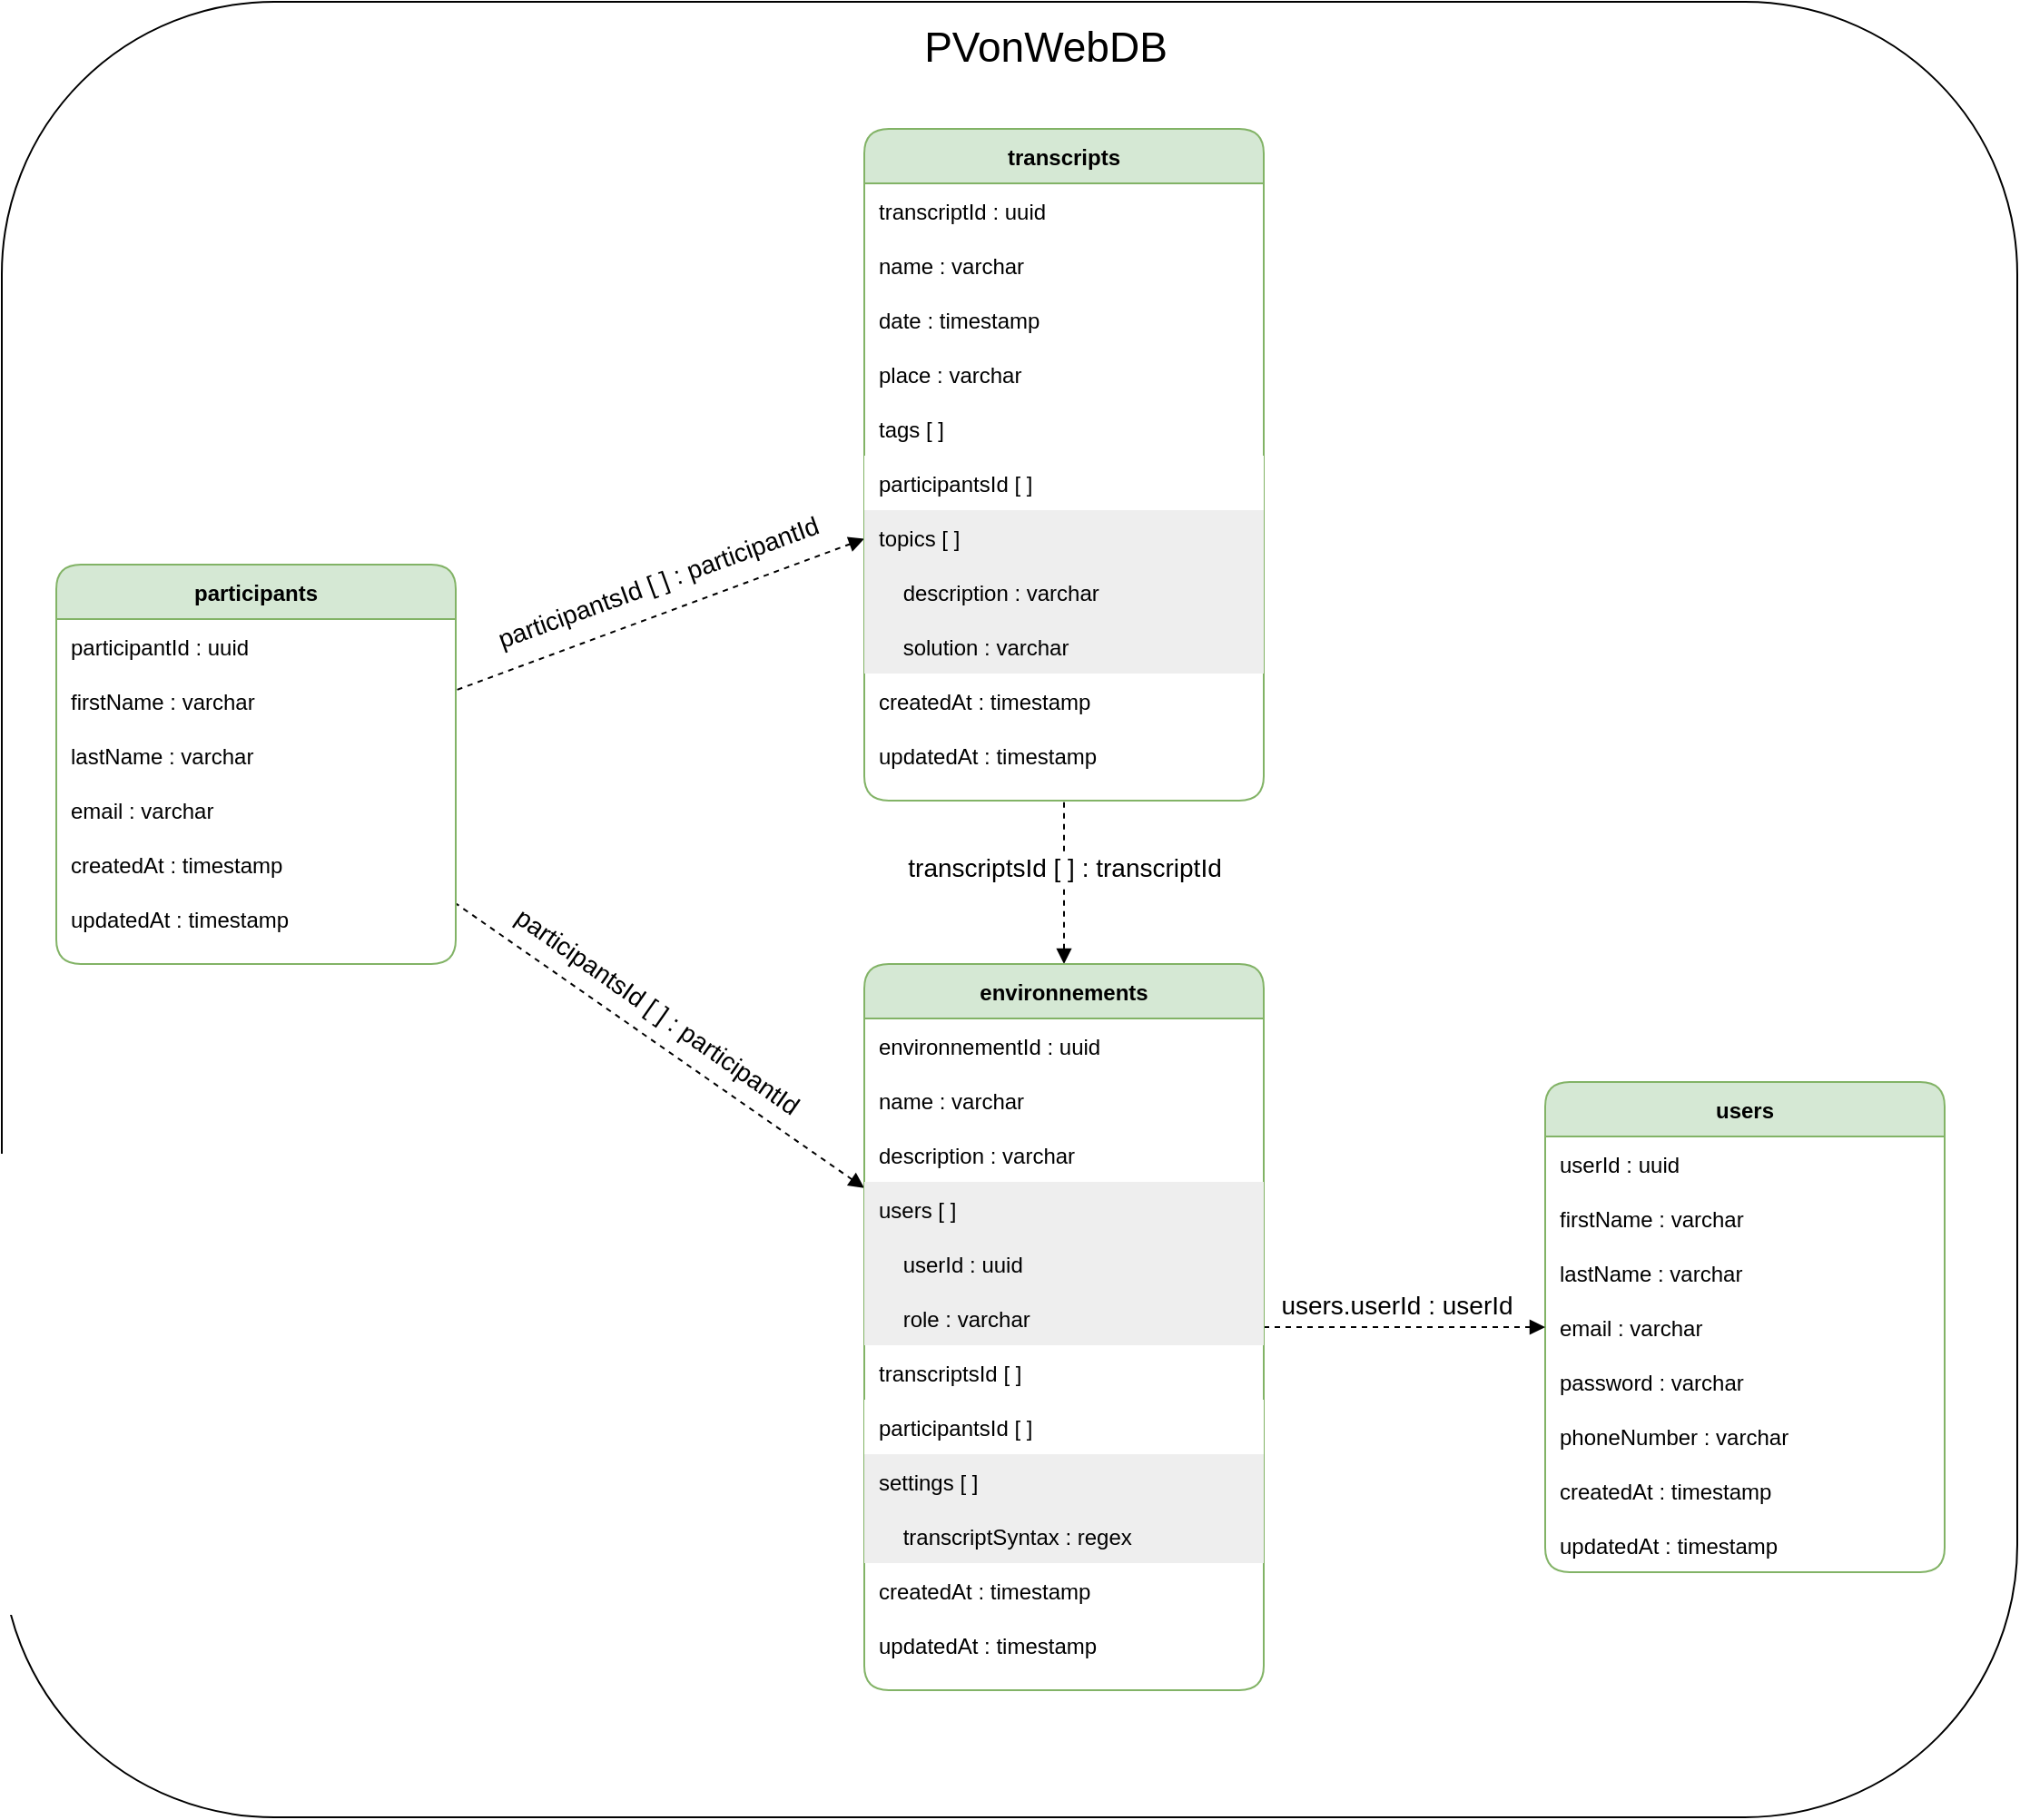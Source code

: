 <mxfile version="20.8.5" type="device"><diagram id="R2lEEEUBdFMjLlhIrx00" name="Page-1"><mxGraphModel dx="2390" dy="1245" grid="1" gridSize="10" guides="1" tooltips="1" connect="1" arrows="1" fold="1" page="1" pageScale="1" pageWidth="850" pageHeight="1100" math="0" shadow="0" extFonts="Permanent Marker^https://fonts.googleapis.com/css?family=Permanent+Marker"><root><mxCell id="0"/><mxCell id="1" parent="0"/><mxCell id="WS94sjK1EqQb1p9_KVSN-15" value="" style="rounded=1;whiteSpace=wrap;html=1;fillColor=none;" vertex="1" parent="1"><mxGeometry width="1110" height="1000" as="geometry"/></mxCell><mxCell id="C-vyLk0tnHw3VtMMgP7b-23" value="users" style="shape=table;startSize=30;container=1;collapsible=1;childLayout=tableLayout;fixedRows=1;rowLines=0;fontStyle=1;align=center;resizeLast=1;rounded=1;fillColor=#d5e8d4;strokeColor=#82b366;swimlaneLine=1;swimlaneFillColor=default;" parent="1" vertex="1"><mxGeometry x="850" y="595" width="220" height="270" as="geometry"/></mxCell><mxCell id="C-vyLk0tnHw3VtMMgP7b-27" value="" style="shape=partialRectangle;collapsible=0;dropTarget=0;pointerEvents=0;fillColor=none;points=[[0,0.5],[1,0.5]];portConstraint=eastwest;top=0;left=0;right=0;bottom=0;" parent="C-vyLk0tnHw3VtMMgP7b-23" vertex="1"><mxGeometry y="30" width="220" height="30" as="geometry"/></mxCell><mxCell id="C-vyLk0tnHw3VtMMgP7b-29" value="userId : uuid" style="shape=partialRectangle;overflow=hidden;connectable=0;fillColor=none;top=0;left=0;bottom=0;right=0;align=left;spacingLeft=6;" parent="C-vyLk0tnHw3VtMMgP7b-27" vertex="1"><mxGeometry width="220" height="30" as="geometry"><mxRectangle width="220" height="30" as="alternateBounds"/></mxGeometry></mxCell><mxCell id="XOmV6FHvG9RzrbjpGp2Q-1" style="shape=partialRectangle;collapsible=0;dropTarget=0;pointerEvents=0;fillColor=none;points=[[0,0.5],[1,0.5]];portConstraint=eastwest;top=0;left=0;right=0;bottom=0;" parent="C-vyLk0tnHw3VtMMgP7b-23" vertex="1"><mxGeometry y="60" width="220" height="30" as="geometry"/></mxCell><mxCell id="XOmV6FHvG9RzrbjpGp2Q-2" value="firstName : varchar" style="shape=partialRectangle;overflow=hidden;connectable=0;fillColor=none;top=0;left=0;bottom=0;right=0;align=left;spacingLeft=6;" parent="XOmV6FHvG9RzrbjpGp2Q-1" vertex="1"><mxGeometry width="220" height="30" as="geometry"><mxRectangle width="220" height="30" as="alternateBounds"/></mxGeometry></mxCell><mxCell id="XOmV6FHvG9RzrbjpGp2Q-7" style="shape=partialRectangle;collapsible=0;dropTarget=0;pointerEvents=0;fillColor=none;points=[[0,0.5],[1,0.5]];portConstraint=eastwest;top=0;left=0;right=0;bottom=0;" parent="C-vyLk0tnHw3VtMMgP7b-23" vertex="1"><mxGeometry y="90" width="220" height="30" as="geometry"/></mxCell><mxCell id="XOmV6FHvG9RzrbjpGp2Q-8" value="lastName : varchar" style="shape=partialRectangle;overflow=hidden;connectable=0;fillColor=none;top=0;left=0;bottom=0;right=0;align=left;spacingLeft=6;" parent="XOmV6FHvG9RzrbjpGp2Q-7" vertex="1"><mxGeometry width="220" height="30" as="geometry"><mxRectangle width="220" height="30" as="alternateBounds"/></mxGeometry></mxCell><mxCell id="XOmV6FHvG9RzrbjpGp2Q-5" style="shape=partialRectangle;collapsible=0;dropTarget=0;pointerEvents=0;fillColor=none;points=[[0,0.5],[1,0.5]];portConstraint=eastwest;top=0;left=0;right=0;bottom=0;" parent="C-vyLk0tnHw3VtMMgP7b-23" vertex="1"><mxGeometry y="120" width="220" height="30" as="geometry"/></mxCell><mxCell id="XOmV6FHvG9RzrbjpGp2Q-6" value="email : varchar" style="shape=partialRectangle;overflow=hidden;connectable=0;fillColor=none;top=0;left=0;bottom=0;right=0;align=left;spacingLeft=6;" parent="XOmV6FHvG9RzrbjpGp2Q-5" vertex="1"><mxGeometry width="220" height="30" as="geometry"><mxRectangle width="220" height="30" as="alternateBounds"/></mxGeometry></mxCell><mxCell id="XOmV6FHvG9RzrbjpGp2Q-3" style="shape=partialRectangle;collapsible=0;dropTarget=0;pointerEvents=0;fillColor=none;points=[[0,0.5],[1,0.5]];portConstraint=eastwest;top=0;left=0;right=0;bottom=0;" parent="C-vyLk0tnHw3VtMMgP7b-23" vertex="1"><mxGeometry y="150" width="220" height="30" as="geometry"/></mxCell><mxCell id="XOmV6FHvG9RzrbjpGp2Q-4" value="password : varchar" style="shape=partialRectangle;overflow=hidden;connectable=0;fillColor=none;top=0;left=0;bottom=0;right=0;align=left;spacingLeft=6;" parent="XOmV6FHvG9RzrbjpGp2Q-3" vertex="1"><mxGeometry width="220" height="30" as="geometry"><mxRectangle width="220" height="30" as="alternateBounds"/></mxGeometry></mxCell><mxCell id="WS94sjK1EqQb1p9_KVSN-3" style="shape=partialRectangle;collapsible=0;dropTarget=0;pointerEvents=0;fillColor=none;points=[[0,0.5],[1,0.5]];portConstraint=eastwest;top=0;left=0;right=0;bottom=0;" vertex="1" parent="C-vyLk0tnHw3VtMMgP7b-23"><mxGeometry y="180" width="220" height="30" as="geometry"/></mxCell><mxCell id="WS94sjK1EqQb1p9_KVSN-4" value="phoneNumber : varchar" style="shape=partialRectangle;overflow=hidden;connectable=0;fillColor=none;top=0;left=0;bottom=0;right=0;align=left;spacingLeft=6;" vertex="1" parent="WS94sjK1EqQb1p9_KVSN-3"><mxGeometry width="220" height="30" as="geometry"><mxRectangle width="220" height="30" as="alternateBounds"/></mxGeometry></mxCell><mxCell id="WS94sjK1EqQb1p9_KVSN-32" style="shape=partialRectangle;collapsible=0;dropTarget=0;pointerEvents=0;fillColor=none;points=[[0,0.5],[1,0.5]];portConstraint=eastwest;top=0;left=0;right=0;bottom=0;" vertex="1" parent="C-vyLk0tnHw3VtMMgP7b-23"><mxGeometry y="210" width="220" height="30" as="geometry"/></mxCell><mxCell id="WS94sjK1EqQb1p9_KVSN-33" value="createdAt : timestamp" style="shape=partialRectangle;overflow=hidden;connectable=0;fillColor=none;top=0;left=0;bottom=0;right=0;align=left;spacingLeft=6;" vertex="1" parent="WS94sjK1EqQb1p9_KVSN-32"><mxGeometry width="220" height="30" as="geometry"><mxRectangle width="220" height="30" as="alternateBounds"/></mxGeometry></mxCell><mxCell id="WS94sjK1EqQb1p9_KVSN-30" style="shape=partialRectangle;collapsible=0;dropTarget=0;pointerEvents=0;fillColor=none;points=[[0,0.5],[1,0.5]];portConstraint=eastwest;top=0;left=0;right=0;bottom=0;" vertex="1" parent="C-vyLk0tnHw3VtMMgP7b-23"><mxGeometry y="240" width="220" height="30" as="geometry"/></mxCell><mxCell id="WS94sjK1EqQb1p9_KVSN-31" value="updatedAt : timestamp" style="shape=partialRectangle;overflow=hidden;connectable=0;fillColor=none;top=0;left=0;bottom=0;right=0;align=left;spacingLeft=6;" vertex="1" parent="WS94sjK1EqQb1p9_KVSN-30"><mxGeometry width="220" height="30" as="geometry"><mxRectangle width="220" height="30" as="alternateBounds"/></mxGeometry></mxCell><mxCell id="XOmV6FHvG9RzrbjpGp2Q-68" style="rounded=0;orthogonalLoop=1;jettySize=auto;html=1;endArrow=none;endFill=0;dashed=1;startArrow=block;startFill=1;" parent="1" source="XOmV6FHvG9RzrbjpGp2Q-9" target="XOmV6FHvG9RzrbjpGp2Q-53" edge="1"><mxGeometry relative="1" as="geometry"/></mxCell><mxCell id="WS94sjK1EqQb1p9_KVSN-44" value="participantsId [ ] : participantId" style="edgeLabel;html=1;align=center;verticalAlign=middle;resizable=0;points=[];fontSize=14;rotation=-20;" vertex="1" connectable="0" parent="XOmV6FHvG9RzrbjpGp2Q-68"><mxGeometry x="0.136" y="-2" relative="1" as="geometry"><mxPoint x="14" y="-22" as="offset"/></mxGeometry></mxCell><mxCell id="XOmV6FHvG9RzrbjpGp2Q-9" value="transcripts" style="shape=table;startSize=30;container=1;collapsible=1;childLayout=tableLayout;fixedRows=1;rowLines=0;fontStyle=1;align=center;resizeLast=1;rounded=1;fillColor=#d5e8d4;strokeColor=#82b366;swimlaneLine=1;swimlaneFillColor=default;" parent="1" vertex="1"><mxGeometry x="475" y="70" width="220" height="370" as="geometry"/></mxCell><mxCell id="XOmV6FHvG9RzrbjpGp2Q-10" value="" style="shape=partialRectangle;collapsible=0;dropTarget=0;pointerEvents=0;fillColor=none;points=[[0,0.5],[1,0.5]];portConstraint=eastwest;top=0;left=0;right=0;bottom=0;" parent="XOmV6FHvG9RzrbjpGp2Q-9" vertex="1"><mxGeometry y="30" width="220" height="30" as="geometry"/></mxCell><mxCell id="XOmV6FHvG9RzrbjpGp2Q-11" value="transcriptId : uuid" style="shape=partialRectangle;overflow=hidden;connectable=0;fillColor=none;top=0;left=0;bottom=0;right=0;align=left;spacingLeft=6;" parent="XOmV6FHvG9RzrbjpGp2Q-10" vertex="1"><mxGeometry width="220" height="30" as="geometry"><mxRectangle width="220" height="30" as="alternateBounds"/></mxGeometry></mxCell><mxCell id="WS94sjK1EqQb1p9_KVSN-48" style="shape=partialRectangle;collapsible=0;dropTarget=0;pointerEvents=0;fillColor=none;points=[[0,0.5],[1,0.5]];portConstraint=eastwest;top=0;left=0;right=0;bottom=0;" vertex="1" parent="XOmV6FHvG9RzrbjpGp2Q-9"><mxGeometry y="60" width="220" height="30" as="geometry"/></mxCell><mxCell id="WS94sjK1EqQb1p9_KVSN-49" value="name : varchar" style="shape=partialRectangle;overflow=hidden;connectable=0;fillColor=none;top=0;left=0;bottom=0;right=0;align=left;spacingLeft=6;" vertex="1" parent="WS94sjK1EqQb1p9_KVSN-48"><mxGeometry width="220" height="30" as="geometry"><mxRectangle width="220" height="30" as="alternateBounds"/></mxGeometry></mxCell><mxCell id="XOmV6FHvG9RzrbjpGp2Q-12" style="shape=partialRectangle;collapsible=0;dropTarget=0;pointerEvents=0;fillColor=none;points=[[0,0.5],[1,0.5]];portConstraint=eastwest;top=0;left=0;right=0;bottom=0;" parent="XOmV6FHvG9RzrbjpGp2Q-9" vertex="1"><mxGeometry y="90" width="220" height="30" as="geometry"/></mxCell><mxCell id="XOmV6FHvG9RzrbjpGp2Q-13" value="date : timestamp" style="shape=partialRectangle;overflow=hidden;connectable=0;fillColor=none;top=0;left=0;bottom=0;right=0;align=left;spacingLeft=6;" parent="XOmV6FHvG9RzrbjpGp2Q-12" vertex="1"><mxGeometry width="220" height="30" as="geometry"><mxRectangle width="220" height="30" as="alternateBounds"/></mxGeometry></mxCell><mxCell id="XOmV6FHvG9RzrbjpGp2Q-14" style="shape=partialRectangle;collapsible=0;dropTarget=0;pointerEvents=0;fillColor=none;points=[[0,0.5],[1,0.5]];portConstraint=eastwest;top=0;left=0;right=0;bottom=0;" parent="XOmV6FHvG9RzrbjpGp2Q-9" vertex="1"><mxGeometry y="120" width="220" height="30" as="geometry"/></mxCell><mxCell id="XOmV6FHvG9RzrbjpGp2Q-15" value="place : varchar" style="shape=partialRectangle;overflow=hidden;connectable=0;fillColor=none;top=0;left=0;bottom=0;right=0;align=left;spacingLeft=6;" parent="XOmV6FHvG9RzrbjpGp2Q-14" vertex="1"><mxGeometry width="220" height="30" as="geometry"><mxRectangle width="220" height="30" as="alternateBounds"/></mxGeometry></mxCell><mxCell id="WS94sjK1EqQb1p9_KVSN-50" style="shape=partialRectangle;collapsible=0;dropTarget=0;pointerEvents=0;fillColor=none;points=[[0,0.5],[1,0.5]];portConstraint=eastwest;top=0;left=0;right=0;bottom=0;" vertex="1" parent="XOmV6FHvG9RzrbjpGp2Q-9"><mxGeometry y="150" width="220" height="30" as="geometry"/></mxCell><mxCell id="WS94sjK1EqQb1p9_KVSN-51" value="tags [ ]" style="shape=partialRectangle;overflow=hidden;connectable=0;fillColor=none;top=0;left=0;bottom=0;right=0;align=left;spacingLeft=6;" vertex="1" parent="WS94sjK1EqQb1p9_KVSN-50"><mxGeometry width="220" height="30" as="geometry"><mxRectangle width="220" height="30" as="alternateBounds"/></mxGeometry></mxCell><mxCell id="XOmV6FHvG9RzrbjpGp2Q-20" style="shape=partialRectangle;collapsible=0;dropTarget=0;pointerEvents=0;fillColor=none;points=[[0,0.5],[1,0.5]];portConstraint=eastwest;top=0;left=0;right=0;bottom=0;" parent="XOmV6FHvG9RzrbjpGp2Q-9" vertex="1"><mxGeometry y="180" width="220" height="30" as="geometry"/></mxCell><mxCell id="XOmV6FHvG9RzrbjpGp2Q-21" value="participantsId [ ]" style="shape=partialRectangle;overflow=hidden;connectable=0;top=0;left=0;bottom=0;right=0;align=left;spacingLeft=6;" parent="XOmV6FHvG9RzrbjpGp2Q-20" vertex="1"><mxGeometry width="220" height="30" as="geometry"><mxRectangle width="220" height="30" as="alternateBounds"/></mxGeometry></mxCell><mxCell id="XOmV6FHvG9RzrbjpGp2Q-86" style="shape=partialRectangle;collapsible=0;dropTarget=0;pointerEvents=0;fillColor=none;points=[[0,0.5],[1,0.5]];portConstraint=eastwest;top=0;left=0;right=0;bottom=0;" parent="XOmV6FHvG9RzrbjpGp2Q-9" vertex="1"><mxGeometry y="210" width="220" height="30" as="geometry"/></mxCell><mxCell id="XOmV6FHvG9RzrbjpGp2Q-87" value="topics [ ]" style="shape=partialRectangle;overflow=hidden;connectable=0;fillColor=#eeeeee;top=0;left=0;bottom=0;right=0;align=left;spacingLeft=6;strokeColor=#36393d;" parent="XOmV6FHvG9RzrbjpGp2Q-86" vertex="1"><mxGeometry width="220" height="30" as="geometry"><mxRectangle width="220" height="30" as="alternateBounds"/></mxGeometry></mxCell><mxCell id="WS94sjK1EqQb1p9_KVSN-13" style="shape=partialRectangle;collapsible=0;dropTarget=0;pointerEvents=0;fillColor=none;points=[[0,0.5],[1,0.5]];portConstraint=eastwest;top=0;left=0;right=0;bottom=0;" vertex="1" parent="XOmV6FHvG9RzrbjpGp2Q-9"><mxGeometry y="240" width="220" height="30" as="geometry"/></mxCell><mxCell id="WS94sjK1EqQb1p9_KVSN-14" value="    description : varchar" style="shape=partialRectangle;overflow=hidden;connectable=0;fillColor=#eeeeee;top=0;left=0;bottom=0;right=0;align=left;spacingLeft=6;strokeColor=#36393d;" vertex="1" parent="WS94sjK1EqQb1p9_KVSN-13"><mxGeometry width="220" height="30" as="geometry"><mxRectangle width="220" height="30" as="alternateBounds"/></mxGeometry></mxCell><mxCell id="WS94sjK1EqQb1p9_KVSN-11" style="shape=partialRectangle;collapsible=0;dropTarget=0;pointerEvents=0;fillColor=none;points=[[0,0.5],[1,0.5]];portConstraint=eastwest;top=0;left=0;right=0;bottom=0;" vertex="1" parent="XOmV6FHvG9RzrbjpGp2Q-9"><mxGeometry y="270" width="220" height="30" as="geometry"/></mxCell><mxCell id="WS94sjK1EqQb1p9_KVSN-12" value="    solution : varchar" style="shape=partialRectangle;overflow=hidden;connectable=0;fillColor=#eeeeee;top=0;left=0;bottom=0;right=0;align=left;spacingLeft=6;strokeColor=#36393d;" vertex="1" parent="WS94sjK1EqQb1p9_KVSN-11"><mxGeometry width="220" height="30" as="geometry"><mxRectangle width="220" height="30" as="alternateBounds"/></mxGeometry></mxCell><mxCell id="WS94sjK1EqQb1p9_KVSN-19" style="shape=partialRectangle;collapsible=0;dropTarget=0;pointerEvents=0;fillColor=none;points=[[0,0.5],[1,0.5]];portConstraint=eastwest;top=0;left=0;right=0;bottom=0;" vertex="1" parent="XOmV6FHvG9RzrbjpGp2Q-9"><mxGeometry y="300" width="220" height="30" as="geometry"/></mxCell><mxCell id="WS94sjK1EqQb1p9_KVSN-20" value="createdAt : timestamp" style="shape=partialRectangle;overflow=hidden;connectable=0;fillColor=none;top=0;left=0;bottom=0;right=0;align=left;spacingLeft=6;" vertex="1" parent="WS94sjK1EqQb1p9_KVSN-19"><mxGeometry width="220" height="30" as="geometry"><mxRectangle width="220" height="30" as="alternateBounds"/></mxGeometry></mxCell><mxCell id="WS94sjK1EqQb1p9_KVSN-21" style="shape=partialRectangle;collapsible=0;dropTarget=0;pointerEvents=0;fillColor=none;points=[[0,0.5],[1,0.5]];portConstraint=eastwest;top=0;left=0;right=0;bottom=0;" vertex="1" parent="XOmV6FHvG9RzrbjpGp2Q-9"><mxGeometry y="330" width="220" height="30" as="geometry"/></mxCell><mxCell id="WS94sjK1EqQb1p9_KVSN-22" value="updatedAt : timestamp" style="shape=partialRectangle;overflow=hidden;connectable=0;fillColor=none;top=0;left=0;bottom=0;right=0;align=left;spacingLeft=6;" vertex="1" parent="WS94sjK1EqQb1p9_KVSN-21"><mxGeometry width="220" height="30" as="geometry"><mxRectangle width="220" height="30" as="alternateBounds"/></mxGeometry></mxCell><mxCell id="XOmV6FHvG9RzrbjpGp2Q-66" style="edgeStyle=orthogonalEdgeStyle;rounded=0;orthogonalLoop=1;jettySize=auto;html=1;entryX=0.5;entryY=1;entryDx=0;entryDy=0;endArrow=none;endFill=0;dashed=1;startArrow=block;startFill=1;" parent="1" source="XOmV6FHvG9RzrbjpGp2Q-31" target="XOmV6FHvG9RzrbjpGp2Q-9" edge="1"><mxGeometry relative="1" as="geometry"/></mxCell><mxCell id="WS94sjK1EqQb1p9_KVSN-47" value="transcriptsId [ ] : transcriptId" style="edgeLabel;html=1;align=center;verticalAlign=middle;resizable=0;points=[];fontSize=14;" vertex="1" connectable="0" parent="XOmV6FHvG9RzrbjpGp2Q-66"><mxGeometry x="-0.29" y="1" relative="1" as="geometry"><mxPoint x="1" y="-21" as="offset"/></mxGeometry></mxCell><mxCell id="WS94sjK1EqQb1p9_KVSN-5" style="rounded=0;orthogonalLoop=1;jettySize=auto;html=1;dashed=1;startArrow=none;startFill=0;endArrow=block;endFill=1;" edge="1" parent="1" source="XOmV6FHvG9RzrbjpGp2Q-31" target="C-vyLk0tnHw3VtMMgP7b-23"><mxGeometry relative="1" as="geometry"/></mxCell><mxCell id="WS94sjK1EqQb1p9_KVSN-42" value="&lt;font style=&quot;font-size: 14px;&quot;&gt;users.userId : userId&lt;/font&gt;" style="edgeLabel;html=1;align=center;verticalAlign=middle;resizable=0;points=[];fontSize=23;" vertex="1" connectable="0" parent="WS94sjK1EqQb1p9_KVSN-5"><mxGeometry x="-0.474" relative="1" as="geometry"><mxPoint x="32" y="-15" as="offset"/></mxGeometry></mxCell><mxCell id="WS94sjK1EqQb1p9_KVSN-8" style="edgeStyle=none;rounded=0;orthogonalLoop=1;jettySize=auto;html=1;dashed=1;startArrow=block;startFill=1;endArrow=none;endFill=0;" edge="1" parent="1" source="XOmV6FHvG9RzrbjpGp2Q-31" target="XOmV6FHvG9RzrbjpGp2Q-53"><mxGeometry relative="1" as="geometry"/></mxCell><mxCell id="WS94sjK1EqQb1p9_KVSN-43" value="participantsId [ ] : participantId" style="edgeLabel;html=1;align=center;verticalAlign=middle;resizable=0;points=[];fontSize=14;rotation=35;" vertex="1" connectable="0" parent="WS94sjK1EqQb1p9_KVSN-8"><mxGeometry x="0.219" y="-2" relative="1" as="geometry"><mxPoint x="22" y="-1" as="offset"/></mxGeometry></mxCell><mxCell id="XOmV6FHvG9RzrbjpGp2Q-31" value="environnements" style="shape=table;startSize=30;container=1;collapsible=1;childLayout=tableLayout;fixedRows=1;rowLines=0;fontStyle=1;align=center;resizeLast=1;rounded=1;fillColor=#d5e8d4;strokeColor=#82b366;swimlaneLine=1;swimlaneFillColor=default;" parent="1" vertex="1"><mxGeometry x="475" y="530" width="220" height="400" as="geometry"/></mxCell><mxCell id="XOmV6FHvG9RzrbjpGp2Q-32" value="" style="shape=partialRectangle;collapsible=0;dropTarget=0;pointerEvents=0;fillColor=none;points=[[0,0.5],[1,0.5]];portConstraint=eastwest;top=0;left=0;right=0;bottom=0;" parent="XOmV6FHvG9RzrbjpGp2Q-31" vertex="1"><mxGeometry y="30" width="220" height="30" as="geometry"/></mxCell><mxCell id="XOmV6FHvG9RzrbjpGp2Q-33" value="environnementId : uuid" style="shape=partialRectangle;overflow=hidden;connectable=0;fillColor=none;top=0;left=0;bottom=0;right=0;align=left;spacingLeft=6;" parent="XOmV6FHvG9RzrbjpGp2Q-32" vertex="1"><mxGeometry width="220" height="30" as="geometry"><mxRectangle width="220" height="30" as="alternateBounds"/></mxGeometry></mxCell><mxCell id="WS94sjK1EqQb1p9_KVSN-24" style="shape=partialRectangle;collapsible=0;dropTarget=0;pointerEvents=0;fillColor=none;points=[[0,0.5],[1,0.5]];portConstraint=eastwest;top=0;left=0;right=0;bottom=0;" vertex="1" parent="XOmV6FHvG9RzrbjpGp2Q-31"><mxGeometry y="60" width="220" height="30" as="geometry"/></mxCell><mxCell id="WS94sjK1EqQb1p9_KVSN-25" value="name : varchar" style="shape=partialRectangle;overflow=hidden;connectable=0;fillColor=none;top=0;left=0;bottom=0;right=0;align=left;spacingLeft=6;" vertex="1" parent="WS94sjK1EqQb1p9_KVSN-24"><mxGeometry width="220" height="30" as="geometry"><mxRectangle width="220" height="30" as="alternateBounds"/></mxGeometry></mxCell><mxCell id="WS94sjK1EqQb1p9_KVSN-38" style="shape=partialRectangle;collapsible=0;dropTarget=0;pointerEvents=0;fillColor=none;points=[[0,0.5],[1,0.5]];portConstraint=eastwest;top=0;left=0;right=0;bottom=0;" vertex="1" parent="XOmV6FHvG9RzrbjpGp2Q-31"><mxGeometry y="90" width="220" height="30" as="geometry"/></mxCell><mxCell id="WS94sjK1EqQb1p9_KVSN-39" value="description : varchar" style="shape=partialRectangle;overflow=hidden;connectable=0;fillColor=none;top=0;left=0;bottom=0;right=0;align=left;spacingLeft=6;" vertex="1" parent="WS94sjK1EqQb1p9_KVSN-38"><mxGeometry width="220" height="30" as="geometry"><mxRectangle width="220" height="30" as="alternateBounds"/></mxGeometry></mxCell><mxCell id="XOmV6FHvG9RzrbjpGp2Q-36" style="shape=partialRectangle;collapsible=0;dropTarget=0;pointerEvents=0;fillColor=none;points=[[0,0.5],[1,0.5]];portConstraint=eastwest;top=0;left=0;right=0;bottom=0;" parent="XOmV6FHvG9RzrbjpGp2Q-31" vertex="1"><mxGeometry y="120" width="220" height="30" as="geometry"/></mxCell><mxCell id="XOmV6FHvG9RzrbjpGp2Q-37" value="users [ ]" style="shape=partialRectangle;overflow=hidden;connectable=0;fillColor=#eeeeee;top=0;left=0;bottom=0;right=0;align=left;spacingLeft=6;strokeColor=#36393d;" parent="XOmV6FHvG9RzrbjpGp2Q-36" vertex="1"><mxGeometry width="220" height="30" as="geometry"><mxRectangle width="220" height="30" as="alternateBounds"/></mxGeometry></mxCell><mxCell id="WS94sjK1EqQb1p9_KVSN-52" style="shape=partialRectangle;collapsible=0;dropTarget=0;pointerEvents=0;fillColor=none;points=[[0,0.5],[1,0.5]];portConstraint=eastwest;top=0;left=0;right=0;bottom=0;" vertex="1" parent="XOmV6FHvG9RzrbjpGp2Q-31"><mxGeometry y="150" width="220" height="30" as="geometry"/></mxCell><mxCell id="WS94sjK1EqQb1p9_KVSN-53" value="    userId : uuid" style="shape=partialRectangle;overflow=hidden;connectable=0;fillColor=#eeeeee;top=0;left=0;bottom=0;right=0;align=left;spacingLeft=6;strokeColor=#36393d;" vertex="1" parent="WS94sjK1EqQb1p9_KVSN-52"><mxGeometry width="220" height="30" as="geometry"><mxRectangle width="220" height="30" as="alternateBounds"/></mxGeometry></mxCell><mxCell id="WS94sjK1EqQb1p9_KVSN-54" style="shape=partialRectangle;collapsible=0;dropTarget=0;pointerEvents=0;fillColor=none;points=[[0,0.5],[1,0.5]];portConstraint=eastwest;top=0;left=0;right=0;bottom=0;" vertex="1" parent="XOmV6FHvG9RzrbjpGp2Q-31"><mxGeometry y="180" width="220" height="30" as="geometry"/></mxCell><mxCell id="WS94sjK1EqQb1p9_KVSN-55" value="    role : varchar" style="shape=partialRectangle;overflow=hidden;connectable=0;fillColor=#eeeeee;top=0;left=0;bottom=0;right=0;align=left;spacingLeft=6;strokeColor=#36393d;" vertex="1" parent="WS94sjK1EqQb1p9_KVSN-54"><mxGeometry width="220" height="30" as="geometry"><mxRectangle width="220" height="30" as="alternateBounds"/></mxGeometry></mxCell><mxCell id="XOmV6FHvG9RzrbjpGp2Q-40" style="shape=partialRectangle;collapsible=0;dropTarget=0;pointerEvents=0;fillColor=none;points=[[0,0.5],[1,0.5]];portConstraint=eastwest;top=0;left=0;right=0;bottom=0;" parent="XOmV6FHvG9RzrbjpGp2Q-31" vertex="1"><mxGeometry y="210" width="220" height="30" as="geometry"/></mxCell><mxCell id="XOmV6FHvG9RzrbjpGp2Q-41" value="transcriptsId [ ]" style="shape=partialRectangle;overflow=hidden;connectable=0;fillColor=none;top=0;left=0;bottom=0;right=0;align=left;spacingLeft=6;" parent="XOmV6FHvG9RzrbjpGp2Q-40" vertex="1"><mxGeometry width="220" height="30" as="geometry"><mxRectangle width="220" height="30" as="alternateBounds"/></mxGeometry></mxCell><mxCell id="WS94sjK1EqQb1p9_KVSN-9" style="shape=partialRectangle;collapsible=0;dropTarget=0;pointerEvents=0;fillColor=none;points=[[0,0.5],[1,0.5]];portConstraint=eastwest;top=0;left=0;right=0;bottom=0;" vertex="1" parent="XOmV6FHvG9RzrbjpGp2Q-31"><mxGeometry y="240" width="220" height="30" as="geometry"/></mxCell><mxCell id="WS94sjK1EqQb1p9_KVSN-10" value="participantsId [ ]" style="shape=partialRectangle;overflow=hidden;connectable=0;top=0;left=0;bottom=0;right=0;align=left;spacingLeft=6;" vertex="1" parent="WS94sjK1EqQb1p9_KVSN-9"><mxGeometry width="220" height="30" as="geometry"><mxRectangle width="220" height="30" as="alternateBounds"/></mxGeometry></mxCell><mxCell id="WS94sjK1EqQb1p9_KVSN-45" style="shape=partialRectangle;collapsible=0;dropTarget=0;pointerEvents=0;fillColor=none;points=[[0,0.5],[1,0.5]];portConstraint=eastwest;top=0;left=0;right=0;bottom=0;" vertex="1" parent="XOmV6FHvG9RzrbjpGp2Q-31"><mxGeometry y="270" width="220" height="30" as="geometry"/></mxCell><mxCell id="WS94sjK1EqQb1p9_KVSN-46" value="settings [ ]" style="shape=partialRectangle;overflow=hidden;connectable=0;top=0;left=0;bottom=0;right=0;align=left;spacingLeft=6;fillColor=#eeeeee;strokeColor=#36393d;" vertex="1" parent="WS94sjK1EqQb1p9_KVSN-45"><mxGeometry width="220" height="30" as="geometry"><mxRectangle width="220" height="30" as="alternateBounds"/></mxGeometry></mxCell><mxCell id="WS94sjK1EqQb1p9_KVSN-58" style="shape=partialRectangle;collapsible=0;dropTarget=0;pointerEvents=0;fillColor=none;points=[[0,0.5],[1,0.5]];portConstraint=eastwest;top=0;left=0;right=0;bottom=0;" vertex="1" parent="XOmV6FHvG9RzrbjpGp2Q-31"><mxGeometry y="300" width="220" height="30" as="geometry"/></mxCell><mxCell id="WS94sjK1EqQb1p9_KVSN-59" value="    transcriptSyntax : regex" style="shape=partialRectangle;overflow=hidden;connectable=0;top=0;left=0;bottom=0;right=0;align=left;spacingLeft=6;fillColor=#eeeeee;strokeColor=#36393d;" vertex="1" parent="WS94sjK1EqQb1p9_KVSN-58"><mxGeometry width="220" height="30" as="geometry"><mxRectangle width="220" height="30" as="alternateBounds"/></mxGeometry></mxCell><mxCell id="WS94sjK1EqQb1p9_KVSN-26" style="shape=partialRectangle;collapsible=0;dropTarget=0;pointerEvents=0;fillColor=none;points=[[0,0.5],[1,0.5]];portConstraint=eastwest;top=0;left=0;right=0;bottom=0;" vertex="1" parent="XOmV6FHvG9RzrbjpGp2Q-31"><mxGeometry y="330" width="220" height="30" as="geometry"/></mxCell><mxCell id="WS94sjK1EqQb1p9_KVSN-27" value="createdAt : timestamp" style="shape=partialRectangle;overflow=hidden;connectable=0;fillColor=none;top=0;left=0;bottom=0;right=0;align=left;spacingLeft=6;" vertex="1" parent="WS94sjK1EqQb1p9_KVSN-26"><mxGeometry width="220" height="30" as="geometry"><mxRectangle width="220" height="30" as="alternateBounds"/></mxGeometry></mxCell><mxCell id="WS94sjK1EqQb1p9_KVSN-28" style="shape=partialRectangle;collapsible=0;dropTarget=0;pointerEvents=0;fillColor=none;points=[[0,0.5],[1,0.5]];portConstraint=eastwest;top=0;left=0;right=0;bottom=0;" vertex="1" parent="XOmV6FHvG9RzrbjpGp2Q-31"><mxGeometry y="360" width="220" height="30" as="geometry"/></mxCell><mxCell id="WS94sjK1EqQb1p9_KVSN-29" value="updatedAt : timestamp" style="shape=partialRectangle;overflow=hidden;connectable=0;fillColor=none;top=0;left=0;bottom=0;right=0;align=left;spacingLeft=6;" vertex="1" parent="WS94sjK1EqQb1p9_KVSN-28"><mxGeometry width="220" height="30" as="geometry"><mxRectangle width="220" height="30" as="alternateBounds"/></mxGeometry></mxCell><mxCell id="XOmV6FHvG9RzrbjpGp2Q-53" value="participants" style="shape=table;startSize=30;container=1;collapsible=1;childLayout=tableLayout;fixedRows=1;rowLines=0;fontStyle=1;align=center;resizeLast=1;rounded=1;fillColor=#d5e8d4;strokeColor=#82b366;swimlaneLine=1;swimlaneFillColor=default;" parent="1" vertex="1"><mxGeometry x="30" y="310" width="220" height="220" as="geometry"/></mxCell><mxCell id="XOmV6FHvG9RzrbjpGp2Q-54" value="" style="shape=partialRectangle;collapsible=0;dropTarget=0;pointerEvents=0;fillColor=none;points=[[0,0.5],[1,0.5]];portConstraint=eastwest;top=0;left=0;right=0;bottom=0;" parent="XOmV6FHvG9RzrbjpGp2Q-53" vertex="1"><mxGeometry y="30" width="220" height="30" as="geometry"/></mxCell><mxCell id="XOmV6FHvG9RzrbjpGp2Q-55" value="participantId : uuid" style="shape=partialRectangle;overflow=hidden;connectable=0;fillColor=none;top=0;left=0;bottom=0;right=0;align=left;spacingLeft=6;" parent="XOmV6FHvG9RzrbjpGp2Q-54" vertex="1"><mxGeometry width="220" height="30" as="geometry"><mxRectangle width="220" height="30" as="alternateBounds"/></mxGeometry></mxCell><mxCell id="XOmV6FHvG9RzrbjpGp2Q-56" style="shape=partialRectangle;collapsible=0;dropTarget=0;pointerEvents=0;fillColor=none;points=[[0,0.5],[1,0.5]];portConstraint=eastwest;top=0;left=0;right=0;bottom=0;" parent="XOmV6FHvG9RzrbjpGp2Q-53" vertex="1"><mxGeometry y="60" width="220" height="30" as="geometry"/></mxCell><mxCell id="XOmV6FHvG9RzrbjpGp2Q-57" value="firstName : varchar" style="shape=partialRectangle;overflow=hidden;connectable=0;fillColor=none;top=0;left=0;bottom=0;right=0;align=left;spacingLeft=6;" parent="XOmV6FHvG9RzrbjpGp2Q-56" vertex="1"><mxGeometry width="220" height="30" as="geometry"><mxRectangle width="220" height="30" as="alternateBounds"/></mxGeometry></mxCell><mxCell id="WS94sjK1EqQb1p9_KVSN-17" style="shape=partialRectangle;collapsible=0;dropTarget=0;pointerEvents=0;fillColor=none;points=[[0,0.5],[1,0.5]];portConstraint=eastwest;top=0;left=0;right=0;bottom=0;" vertex="1" parent="XOmV6FHvG9RzrbjpGp2Q-53"><mxGeometry y="90" width="220" height="30" as="geometry"/></mxCell><mxCell id="WS94sjK1EqQb1p9_KVSN-18" value="lastName : varchar" style="shape=partialRectangle;overflow=hidden;connectable=0;fillColor=none;top=0;left=0;bottom=0;right=0;align=left;spacingLeft=6;" vertex="1" parent="WS94sjK1EqQb1p9_KVSN-17"><mxGeometry width="220" height="30" as="geometry"><mxRectangle width="220" height="30" as="alternateBounds"/></mxGeometry></mxCell><mxCell id="XOmV6FHvG9RzrbjpGp2Q-60" style="shape=partialRectangle;collapsible=0;dropTarget=0;pointerEvents=0;fillColor=none;points=[[0,0.5],[1,0.5]];portConstraint=eastwest;top=0;left=0;right=0;bottom=0;" parent="XOmV6FHvG9RzrbjpGp2Q-53" vertex="1"><mxGeometry y="120" width="220" height="30" as="geometry"/></mxCell><mxCell id="XOmV6FHvG9RzrbjpGp2Q-61" value="email : varchar" style="shape=partialRectangle;overflow=hidden;connectable=0;fillColor=none;top=0;left=0;bottom=0;right=0;align=left;spacingLeft=6;" parent="XOmV6FHvG9RzrbjpGp2Q-60" vertex="1"><mxGeometry width="220" height="30" as="geometry"><mxRectangle width="220" height="30" as="alternateBounds"/></mxGeometry></mxCell><mxCell id="WS94sjK1EqQb1p9_KVSN-36" style="shape=partialRectangle;collapsible=0;dropTarget=0;pointerEvents=0;fillColor=none;points=[[0,0.5],[1,0.5]];portConstraint=eastwest;top=0;left=0;right=0;bottom=0;" vertex="1" parent="XOmV6FHvG9RzrbjpGp2Q-53"><mxGeometry y="150" width="220" height="30" as="geometry"/></mxCell><mxCell id="WS94sjK1EqQb1p9_KVSN-37" value="createdAt : timestamp" style="shape=partialRectangle;overflow=hidden;connectable=0;fillColor=none;top=0;left=0;bottom=0;right=0;align=left;spacingLeft=6;" vertex="1" parent="WS94sjK1EqQb1p9_KVSN-36"><mxGeometry width="220" height="30" as="geometry"><mxRectangle width="220" height="30" as="alternateBounds"/></mxGeometry></mxCell><mxCell id="WS94sjK1EqQb1p9_KVSN-34" style="shape=partialRectangle;collapsible=0;dropTarget=0;pointerEvents=0;fillColor=none;points=[[0,0.5],[1,0.5]];portConstraint=eastwest;top=0;left=0;right=0;bottom=0;" vertex="1" parent="XOmV6FHvG9RzrbjpGp2Q-53"><mxGeometry y="180" width="220" height="30" as="geometry"/></mxCell><mxCell id="WS94sjK1EqQb1p9_KVSN-35" value="updatedAt : timestamp" style="shape=partialRectangle;overflow=hidden;connectable=0;fillColor=none;top=0;left=0;bottom=0;right=0;align=left;spacingLeft=6;" vertex="1" parent="WS94sjK1EqQb1p9_KVSN-34"><mxGeometry width="220" height="30" as="geometry"><mxRectangle width="220" height="30" as="alternateBounds"/></mxGeometry></mxCell><mxCell id="WS94sjK1EqQb1p9_KVSN-16" value="&lt;font style=&quot;font-size: 23px;&quot;&gt;PVonWebDB&lt;/font&gt;" style="text;html=1;strokeColor=none;fillColor=none;align=center;verticalAlign=middle;whiteSpace=wrap;rounded=0;" vertex="1" parent="1"><mxGeometry x="545" y="10" width="60" height="30" as="geometry"/></mxCell></root></mxGraphModel></diagram></mxfile>